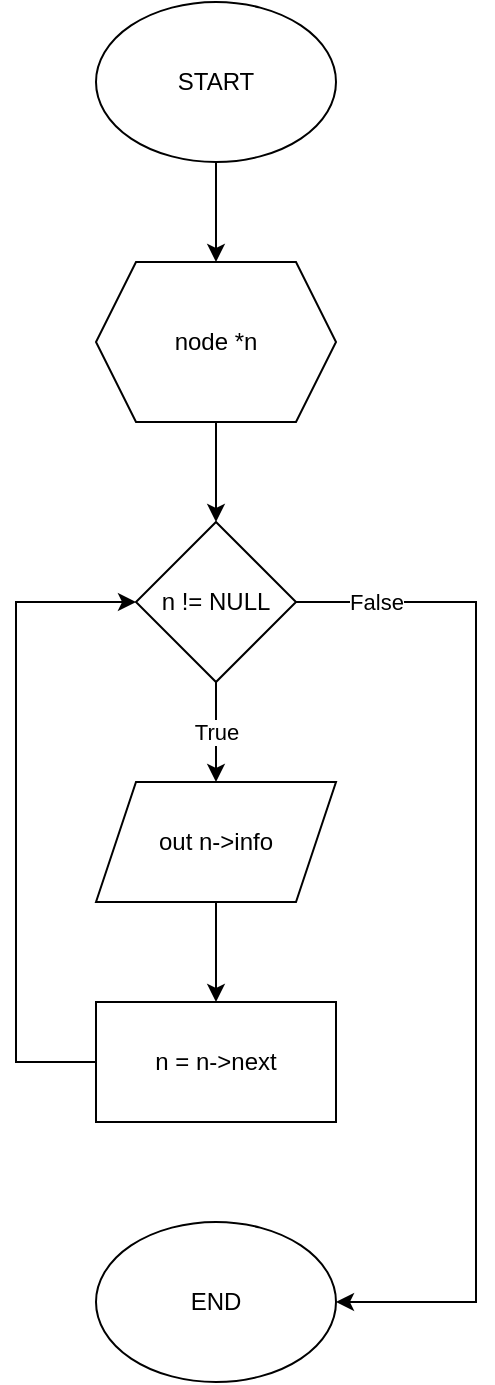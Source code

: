 <mxfile version="20.3.0" type="device"><diagram id="gzAtD4Nc_WRZWLNV6WUr" name="Halaman-1"><mxGraphModel dx="754" dy="905" grid="1" gridSize="10" guides="1" tooltips="1" connect="1" arrows="1" fold="1" page="1" pageScale="1" pageWidth="850" pageHeight="1100" math="0" shadow="0"><root><mxCell id="0"/><mxCell id="1" parent="0"/><mxCell id="i3HhXLzbKgU7cPLZ8EnU-17" value="" style="edgeStyle=orthogonalEdgeStyle;rounded=0;orthogonalLoop=1;jettySize=auto;html=1;" edge="1" parent="1" source="i3HhXLzbKgU7cPLZ8EnU-15" target="i3HhXLzbKgU7cPLZ8EnU-16"><mxGeometry relative="1" as="geometry"/></mxCell><mxCell id="i3HhXLzbKgU7cPLZ8EnU-15" value="START" style="ellipse;whiteSpace=wrap;html=1;" vertex="1" parent="1"><mxGeometry x="330" y="510" width="120" height="80" as="geometry"/></mxCell><mxCell id="i3HhXLzbKgU7cPLZ8EnU-19" value="" style="edgeStyle=orthogonalEdgeStyle;rounded=0;orthogonalLoop=1;jettySize=auto;html=1;" edge="1" parent="1" source="i3HhXLzbKgU7cPLZ8EnU-16" target="i3HhXLzbKgU7cPLZ8EnU-18"><mxGeometry relative="1" as="geometry"/></mxCell><mxCell id="i3HhXLzbKgU7cPLZ8EnU-16" value="node *n" style="shape=hexagon;perimeter=hexagonPerimeter2;whiteSpace=wrap;html=1;fixedSize=1;" vertex="1" parent="1"><mxGeometry x="330" y="640" width="120" height="80" as="geometry"/></mxCell><mxCell id="i3HhXLzbKgU7cPLZ8EnU-23" value="True" style="edgeStyle=orthogonalEdgeStyle;rounded=0;orthogonalLoop=1;jettySize=auto;html=1;" edge="1" parent="1" source="i3HhXLzbKgU7cPLZ8EnU-18" target="i3HhXLzbKgU7cPLZ8EnU-22"><mxGeometry relative="1" as="geometry"/></mxCell><mxCell id="i3HhXLzbKgU7cPLZ8EnU-28" value="False" style="edgeStyle=orthogonalEdgeStyle;rounded=0;orthogonalLoop=1;jettySize=auto;html=1;entryX=1;entryY=0.5;entryDx=0;entryDy=0;" edge="1" parent="1" source="i3HhXLzbKgU7cPLZ8EnU-18" target="i3HhXLzbKgU7cPLZ8EnU-26"><mxGeometry x="-0.843" relative="1" as="geometry"><Array as="points"><mxPoint x="520" y="810"/><mxPoint x="520" y="1160"/></Array><mxPoint as="offset"/></mxGeometry></mxCell><mxCell id="i3HhXLzbKgU7cPLZ8EnU-18" value="n != NULL" style="rhombus;whiteSpace=wrap;html=1;" vertex="1" parent="1"><mxGeometry x="350" y="770" width="80" height="80" as="geometry"/></mxCell><mxCell id="i3HhXLzbKgU7cPLZ8EnU-25" value="" style="edgeStyle=orthogonalEdgeStyle;rounded=0;orthogonalLoop=1;jettySize=auto;html=1;" edge="1" parent="1" source="i3HhXLzbKgU7cPLZ8EnU-22" target="i3HhXLzbKgU7cPLZ8EnU-24"><mxGeometry relative="1" as="geometry"/></mxCell><mxCell id="i3HhXLzbKgU7cPLZ8EnU-22" value="out n-&amp;gt;info" style="shape=parallelogram;perimeter=parallelogramPerimeter;whiteSpace=wrap;html=1;fixedSize=1;" vertex="1" parent="1"><mxGeometry x="330" y="900" width="120" height="60" as="geometry"/></mxCell><mxCell id="i3HhXLzbKgU7cPLZ8EnU-29" style="edgeStyle=orthogonalEdgeStyle;rounded=0;orthogonalLoop=1;jettySize=auto;html=1;entryX=0;entryY=0.5;entryDx=0;entryDy=0;" edge="1" parent="1" source="i3HhXLzbKgU7cPLZ8EnU-24" target="i3HhXLzbKgU7cPLZ8EnU-18"><mxGeometry relative="1" as="geometry"><Array as="points"><mxPoint x="290" y="1040"/><mxPoint x="290" y="810"/></Array></mxGeometry></mxCell><mxCell id="i3HhXLzbKgU7cPLZ8EnU-24" value="n = n-&amp;gt;next" style="whiteSpace=wrap;html=1;" vertex="1" parent="1"><mxGeometry x="330" y="1010" width="120" height="60" as="geometry"/></mxCell><mxCell id="i3HhXLzbKgU7cPLZ8EnU-26" value="END" style="ellipse;whiteSpace=wrap;html=1;" vertex="1" parent="1"><mxGeometry x="330" y="1120" width="120" height="80" as="geometry"/></mxCell></root></mxGraphModel></diagram></mxfile>